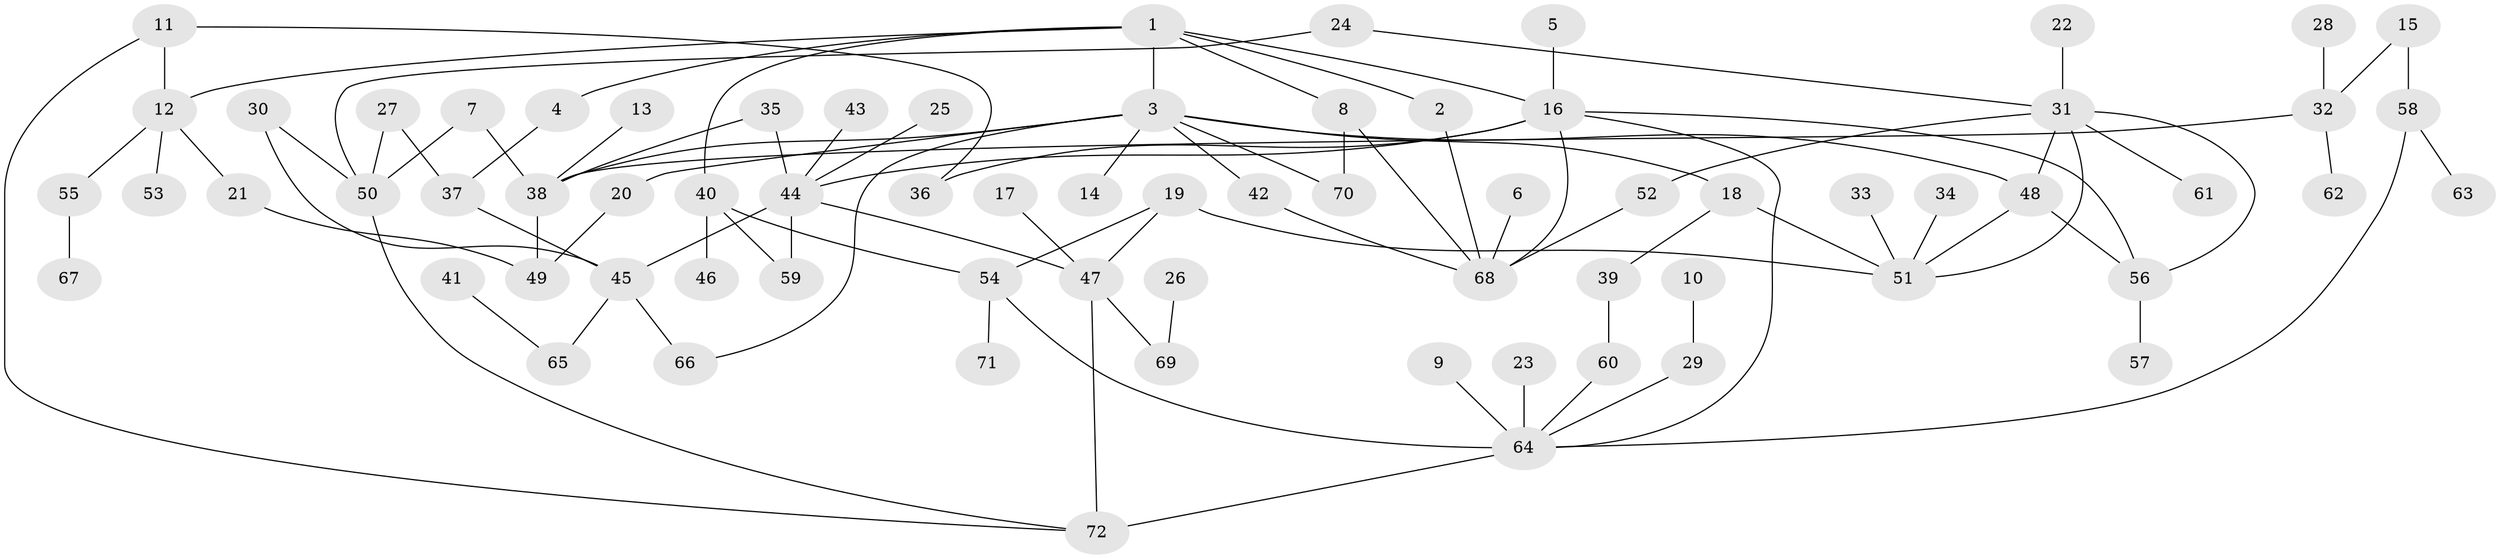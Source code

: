 // original degree distribution, {7: 0.027777777777777776, 2: 0.3680555555555556, 9: 0.006944444444444444, 3: 0.1736111111111111, 4: 0.0763888888888889, 6: 0.013888888888888888, 1: 0.2986111111111111, 5: 0.034722222222222224}
// Generated by graph-tools (version 1.1) at 2025/49/03/09/25 03:49:24]
// undirected, 72 vertices, 98 edges
graph export_dot {
graph [start="1"]
  node [color=gray90,style=filled];
  1;
  2;
  3;
  4;
  5;
  6;
  7;
  8;
  9;
  10;
  11;
  12;
  13;
  14;
  15;
  16;
  17;
  18;
  19;
  20;
  21;
  22;
  23;
  24;
  25;
  26;
  27;
  28;
  29;
  30;
  31;
  32;
  33;
  34;
  35;
  36;
  37;
  38;
  39;
  40;
  41;
  42;
  43;
  44;
  45;
  46;
  47;
  48;
  49;
  50;
  51;
  52;
  53;
  54;
  55;
  56;
  57;
  58;
  59;
  60;
  61;
  62;
  63;
  64;
  65;
  66;
  67;
  68;
  69;
  70;
  71;
  72;
  1 -- 2 [weight=1.0];
  1 -- 3 [weight=1.0];
  1 -- 4 [weight=1.0];
  1 -- 8 [weight=1.0];
  1 -- 12 [weight=1.0];
  1 -- 16 [weight=1.0];
  1 -- 40 [weight=1.0];
  2 -- 68 [weight=1.0];
  3 -- 14 [weight=1.0];
  3 -- 18 [weight=1.0];
  3 -- 20 [weight=1.0];
  3 -- 38 [weight=1.0];
  3 -- 42 [weight=1.0];
  3 -- 48 [weight=1.0];
  3 -- 66 [weight=1.0];
  3 -- 70 [weight=1.0];
  4 -- 37 [weight=1.0];
  5 -- 16 [weight=1.0];
  6 -- 68 [weight=1.0];
  7 -- 38 [weight=1.0];
  7 -- 50 [weight=1.0];
  8 -- 68 [weight=1.0];
  8 -- 70 [weight=1.0];
  9 -- 64 [weight=1.0];
  10 -- 29 [weight=1.0];
  11 -- 12 [weight=1.0];
  11 -- 36 [weight=1.0];
  11 -- 72 [weight=1.0];
  12 -- 21 [weight=1.0];
  12 -- 53 [weight=1.0];
  12 -- 55 [weight=1.0];
  13 -- 38 [weight=1.0];
  15 -- 32 [weight=1.0];
  15 -- 58 [weight=1.0];
  16 -- 36 [weight=1.0];
  16 -- 44 [weight=1.0];
  16 -- 56 [weight=1.0];
  16 -- 64 [weight=1.0];
  16 -- 68 [weight=1.0];
  17 -- 47 [weight=1.0];
  18 -- 39 [weight=1.0];
  18 -- 51 [weight=1.0];
  19 -- 47 [weight=1.0];
  19 -- 51 [weight=1.0];
  19 -- 54 [weight=1.0];
  20 -- 49 [weight=1.0];
  21 -- 49 [weight=1.0];
  22 -- 31 [weight=1.0];
  23 -- 64 [weight=1.0];
  24 -- 31 [weight=1.0];
  24 -- 50 [weight=1.0];
  25 -- 44 [weight=1.0];
  26 -- 69 [weight=1.0];
  27 -- 37 [weight=1.0];
  27 -- 50 [weight=1.0];
  28 -- 32 [weight=1.0];
  29 -- 64 [weight=1.0];
  30 -- 45 [weight=1.0];
  30 -- 50 [weight=1.0];
  31 -- 48 [weight=1.0];
  31 -- 51 [weight=1.0];
  31 -- 52 [weight=1.0];
  31 -- 56 [weight=1.0];
  31 -- 61 [weight=1.0];
  32 -- 38 [weight=1.0];
  32 -- 62 [weight=1.0];
  33 -- 51 [weight=1.0];
  34 -- 51 [weight=1.0];
  35 -- 38 [weight=1.0];
  35 -- 44 [weight=1.0];
  37 -- 45 [weight=1.0];
  38 -- 49 [weight=1.0];
  39 -- 60 [weight=1.0];
  40 -- 46 [weight=1.0];
  40 -- 54 [weight=1.0];
  40 -- 59 [weight=1.0];
  41 -- 65 [weight=1.0];
  42 -- 68 [weight=1.0];
  43 -- 44 [weight=1.0];
  44 -- 45 [weight=1.0];
  44 -- 47 [weight=1.0];
  44 -- 59 [weight=1.0];
  45 -- 65 [weight=1.0];
  45 -- 66 [weight=1.0];
  47 -- 69 [weight=1.0];
  47 -- 72 [weight=1.0];
  48 -- 51 [weight=1.0];
  48 -- 56 [weight=1.0];
  50 -- 72 [weight=1.0];
  52 -- 68 [weight=1.0];
  54 -- 64 [weight=1.0];
  54 -- 71 [weight=1.0];
  55 -- 67 [weight=1.0];
  56 -- 57 [weight=1.0];
  58 -- 63 [weight=1.0];
  58 -- 64 [weight=1.0];
  60 -- 64 [weight=1.0];
  64 -- 72 [weight=2.0];
}
